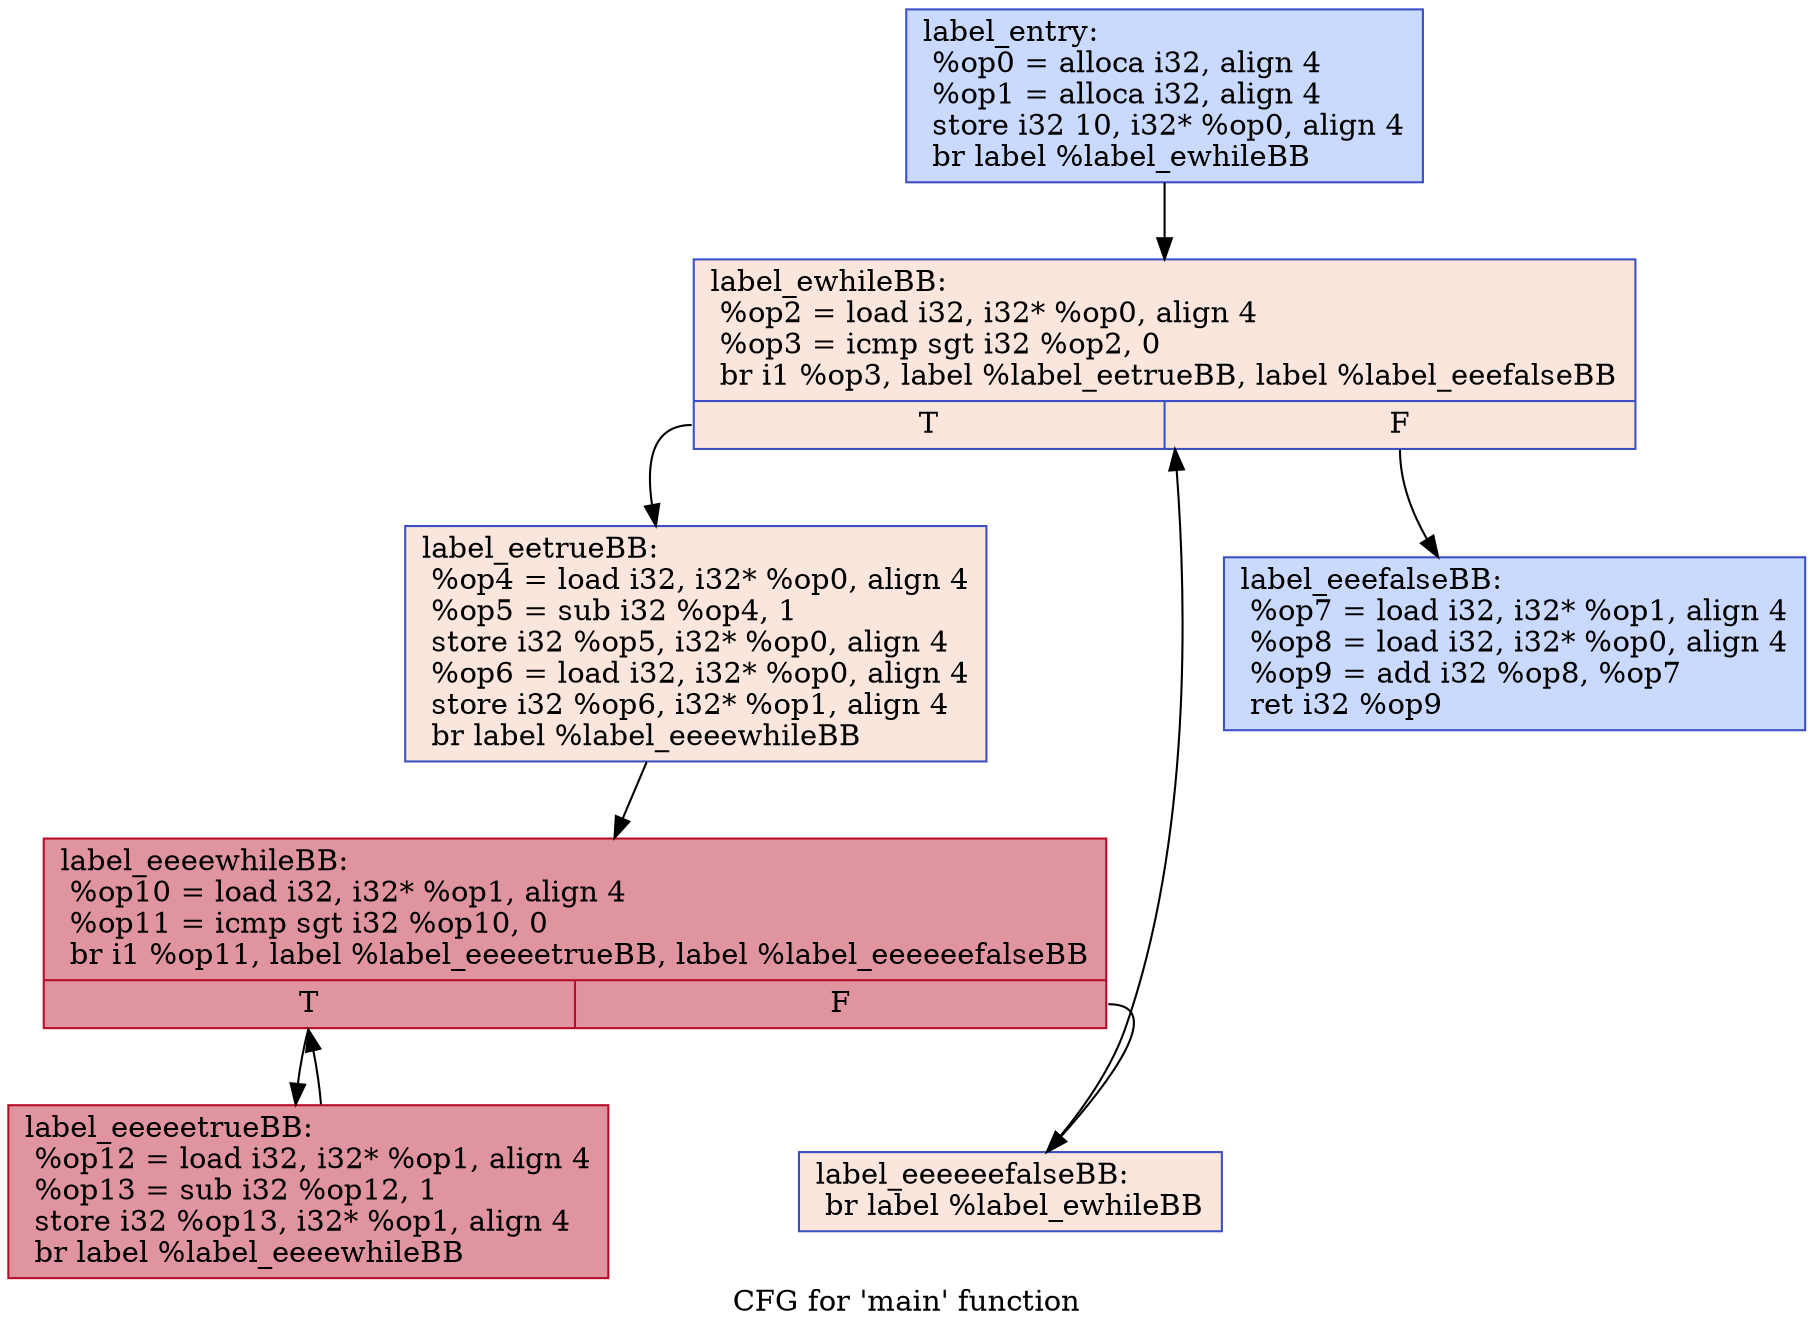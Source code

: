 digraph "CFG for 'main' function" {
	label="CFG for 'main' function";

	Node0xdeaf20 [shape=record,color="#3d50c3ff", style=filled, fillcolor="#88abfd70",label="{label_entry:\l  %op0 = alloca i32, align 4\l  %op1 = alloca i32, align 4\l  store i32 10, i32* %op0, align 4\l  br label %label_ewhileBB\l}"];
	Node0xdeaf20 -> Node0xdeb870;
	Node0xdeb870 [shape=record,color="#3d50c3ff", style=filled, fillcolor="#f3c7b170",label="{label_ewhileBB:                                   \l  %op2 = load i32, i32* %op0, align 4\l  %op3 = icmp sgt i32 %op2, 0\l  br i1 %op3, label %label_eetrueBB, label %label_eeefalseBB\l|{<s0>T|<s1>F}}"];
	Node0xdeb870:s0 -> Node0xdeba40;
	Node0xdeb870:s1 -> Node0xdebaf0;
	Node0xdeba40 [shape=record,color="#3d50c3ff", style=filled, fillcolor="#f3c7b170",label="{label_eetrueBB:                                   \l  %op4 = load i32, i32* %op0, align 4\l  %op5 = sub i32 %op4, 1\l  store i32 %op5, i32* %op0, align 4\l  %op6 = load i32, i32* %op0, align 4\l  store i32 %op6, i32* %op1, align 4\l  br label %label_eeeewhileBB\l}"];
	Node0xdeba40 -> Node0xdebf90;
	Node0xdebaf0 [shape=record,color="#3d50c3ff", style=filled, fillcolor="#88abfd70",label="{label_eeefalseBB:                                 \l  %op7 = load i32, i32* %op1, align 4\l  %op8 = load i32, i32* %op0, align 4\l  %op9 = add i32 %op8, %op7\l  ret i32 %op9\l}"];
	Node0xdebf90 [shape=record,color="#b70d28ff", style=filled, fillcolor="#b70d2870",label="{label_eeeewhileBB:                                \l  %op10 = load i32, i32* %op1, align 4\l  %op11 = icmp sgt i32 %op10, 0\l  br i1 %op11, label %label_eeeeetrueBB, label %label_eeeeeefalseBB\l|{<s0>T|<s1>F}}"];
	Node0xdebf90:s0 -> Node0xdec5b0;
	Node0xdebf90:s1 -> Node0xdec650;
	Node0xdec5b0 [shape=record,color="#b70d28ff", style=filled, fillcolor="#b70d2870",label="{label_eeeeetrueBB:                                \l  %op12 = load i32, i32* %op1, align 4\l  %op13 = sub i32 %op12, 1\l  store i32 %op13, i32* %op1, align 4\l  br label %label_eeeewhileBB\l}"];
	Node0xdec5b0 -> Node0xdebf90;
	Node0xdec650 [shape=record,color="#3d50c3ff", style=filled, fillcolor="#f3c7b170",label="{label_eeeeeefalseBB:                              \l  br label %label_ewhileBB\l}"];
	Node0xdec650 -> Node0xdeb870;
}
